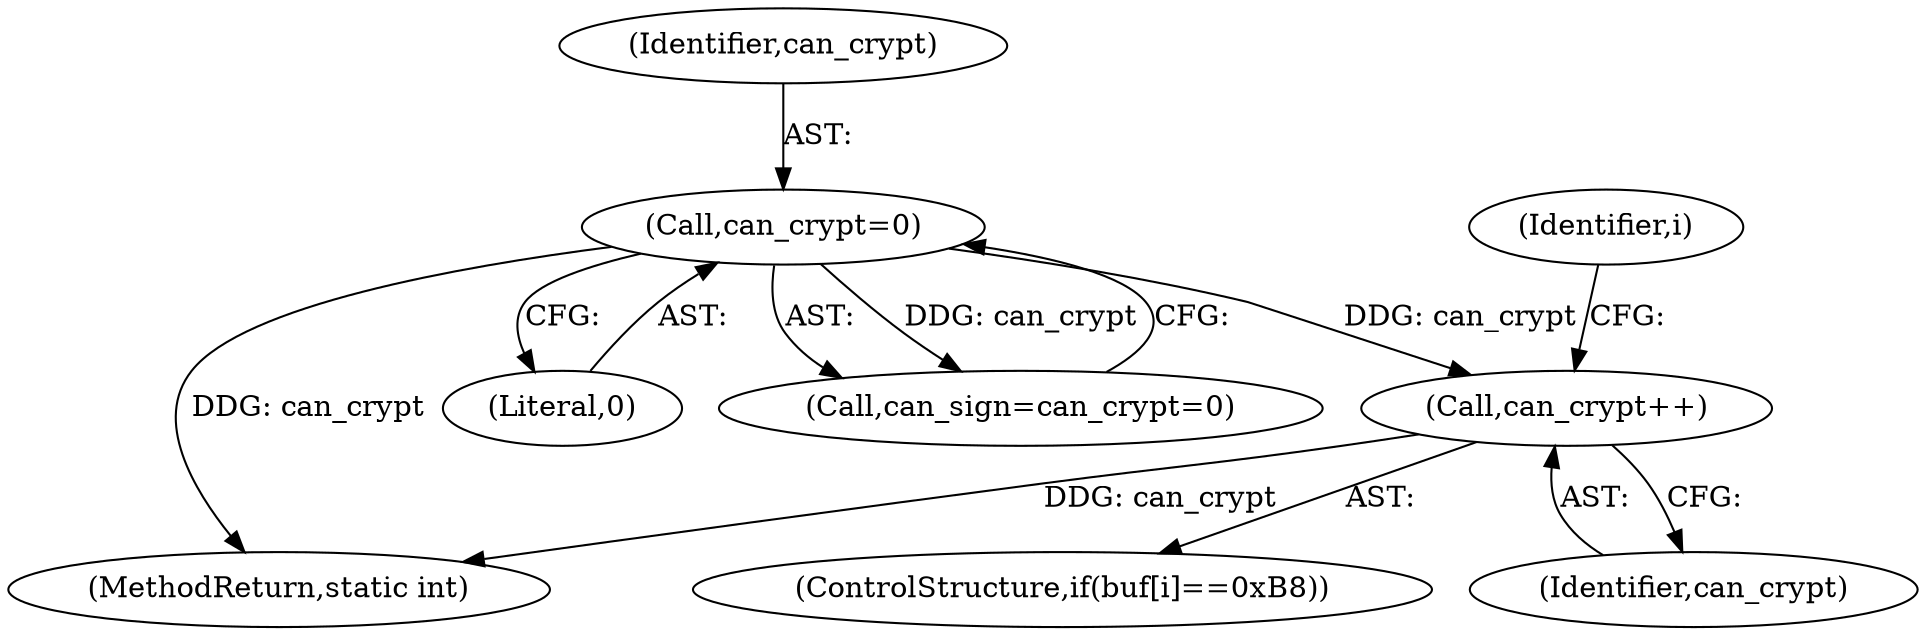 digraph "0_OpenSC_8fe377e93b4b56060e5bbfb6f3142ceaeca744fa_20@API" {
"1000389" [label="(Call,can_crypt++)"];
"1000210" [label="(Call,can_crypt=0)"];
"1000390" [label="(Identifier,can_crypt)"];
"1000383" [label="(ControlStructure,if(buf[i]==0xB8))"];
"1000496" [label="(MethodReturn,static int)"];
"1000212" [label="(Literal,0)"];
"1000208" [label="(Call,can_sign=can_crypt=0)"];
"1000366" [label="(Identifier,i)"];
"1000211" [label="(Identifier,can_crypt)"];
"1000389" [label="(Call,can_crypt++)"];
"1000210" [label="(Call,can_crypt=0)"];
"1000389" -> "1000383"  [label="AST: "];
"1000389" -> "1000390"  [label="CFG: "];
"1000390" -> "1000389"  [label="AST: "];
"1000366" -> "1000389"  [label="CFG: "];
"1000389" -> "1000496"  [label="DDG: can_crypt"];
"1000210" -> "1000389"  [label="DDG: can_crypt"];
"1000210" -> "1000208"  [label="AST: "];
"1000210" -> "1000212"  [label="CFG: "];
"1000211" -> "1000210"  [label="AST: "];
"1000212" -> "1000210"  [label="AST: "];
"1000208" -> "1000210"  [label="CFG: "];
"1000210" -> "1000496"  [label="DDG: can_crypt"];
"1000210" -> "1000208"  [label="DDG: can_crypt"];
}
